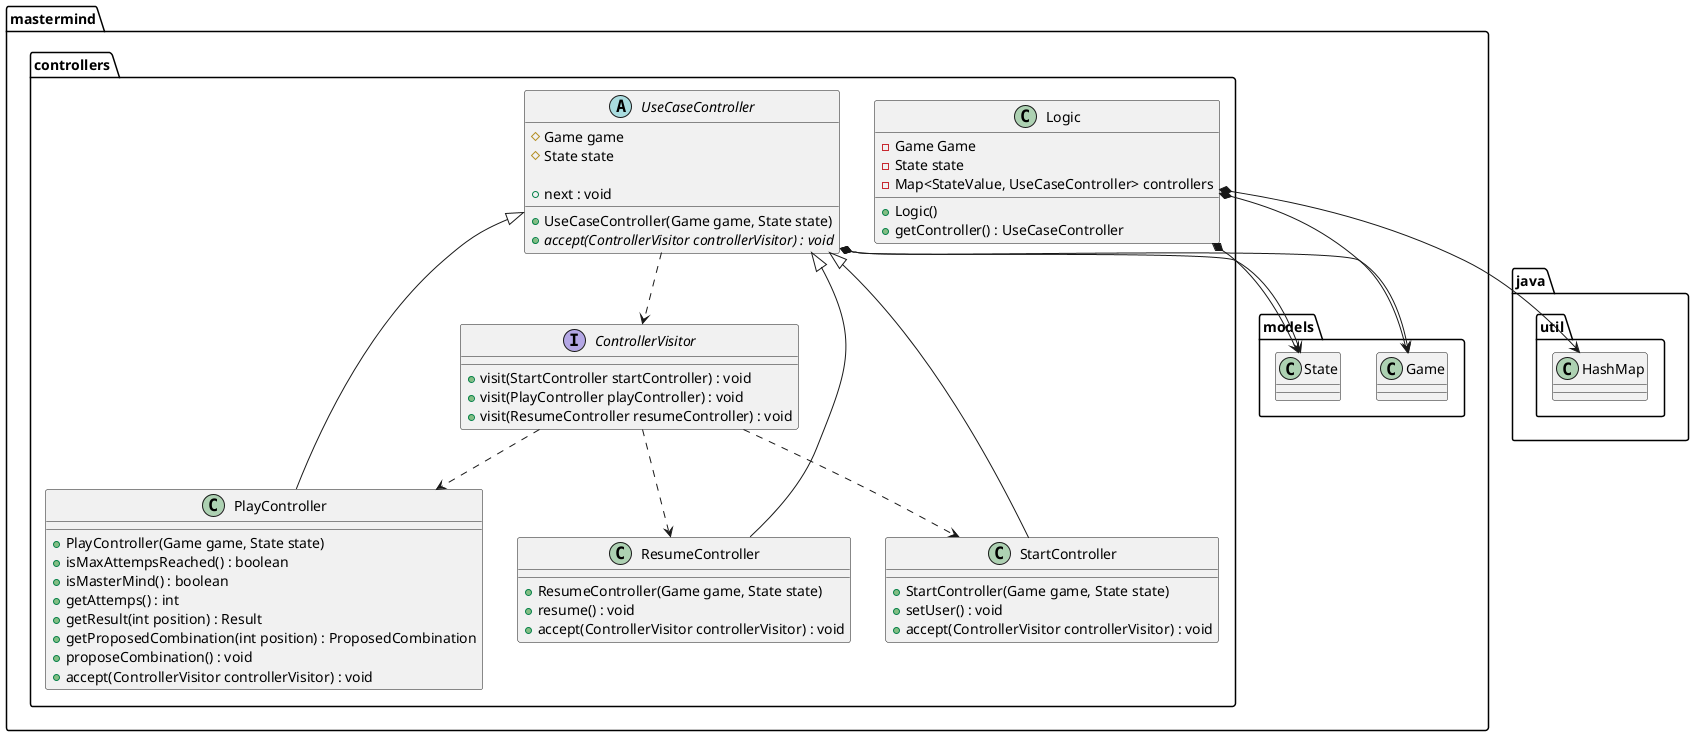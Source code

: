 @startuml
interface  mastermind.controllers.ControllerVisitor{
+ visit(StartController startController) : void
+ visit(PlayController playController) : void
+ visit(ResumeController resumeController) : void
}
mastermind.controllers.ControllerVisitor ..> mastermind.controllers.StartController
mastermind.controllers.ControllerVisitor ..> mastermind.controllers.PlayController
mastermind.controllers.ControllerVisitor ..> mastermind.controllers.ResumeController

class mastermind.controllers.Logic{
- Game Game
- State state
- Map<StateValue, UseCaseController> controllers

+ Logic()
+ getController() : UseCaseController
}
mastermind.controllers.Logic *-down-> mastermind.models.Game
mastermind.controllers.Logic *-down-> mastermind.models.State
mastermind.controllers.Logic *-down-> java.util.HashMap

abstract class mastermind.controllers.UseCaseController{
# Game game
# State state

+ UseCaseController(Game game, State state)
+ next : void
+ {abstract} accept(ControllerVisitor controllerVisitor) : void
}
mastermind.controllers.UseCaseController *-down-> mastermind.models.Game
mastermind.controllers.UseCaseController *-down-> mastermind.models.State
mastermind.controllers.UseCaseController ..> mastermind.controllers.ControllerVisitor
class mastermind.controllers.StartController{

+ StartController(Game game, State state)
+ setUser() : void
+ accept(ControllerVisitor controllerVisitor) : void
}
mastermind.controllers.UseCaseController <|-down- mastermind.controllers.StartController

class mastermind.controllers.PlayController{

+ PlayController(Game game, State state)
+ isMaxAttempsReached() : boolean
+ isMasterMind() : boolean
+ getAttemps() : int
+ getResult(int position) : Result
+ getProposedCombination(int position) : ProposedCombination
+ proposeCombination() : void
+ accept(ControllerVisitor controllerVisitor) : void
}
mastermind.controllers.UseCaseController <|-down- mastermind.controllers.PlayController

class mastermind.controllers.ResumeController{

+ ResumeController(Game game, State state)
+ resume() : void
+ accept(ControllerVisitor controllerVisitor) : void
}
mastermind.controllers.UseCaseController <|-down- mastermind.controllers.ResumeController


@enduml